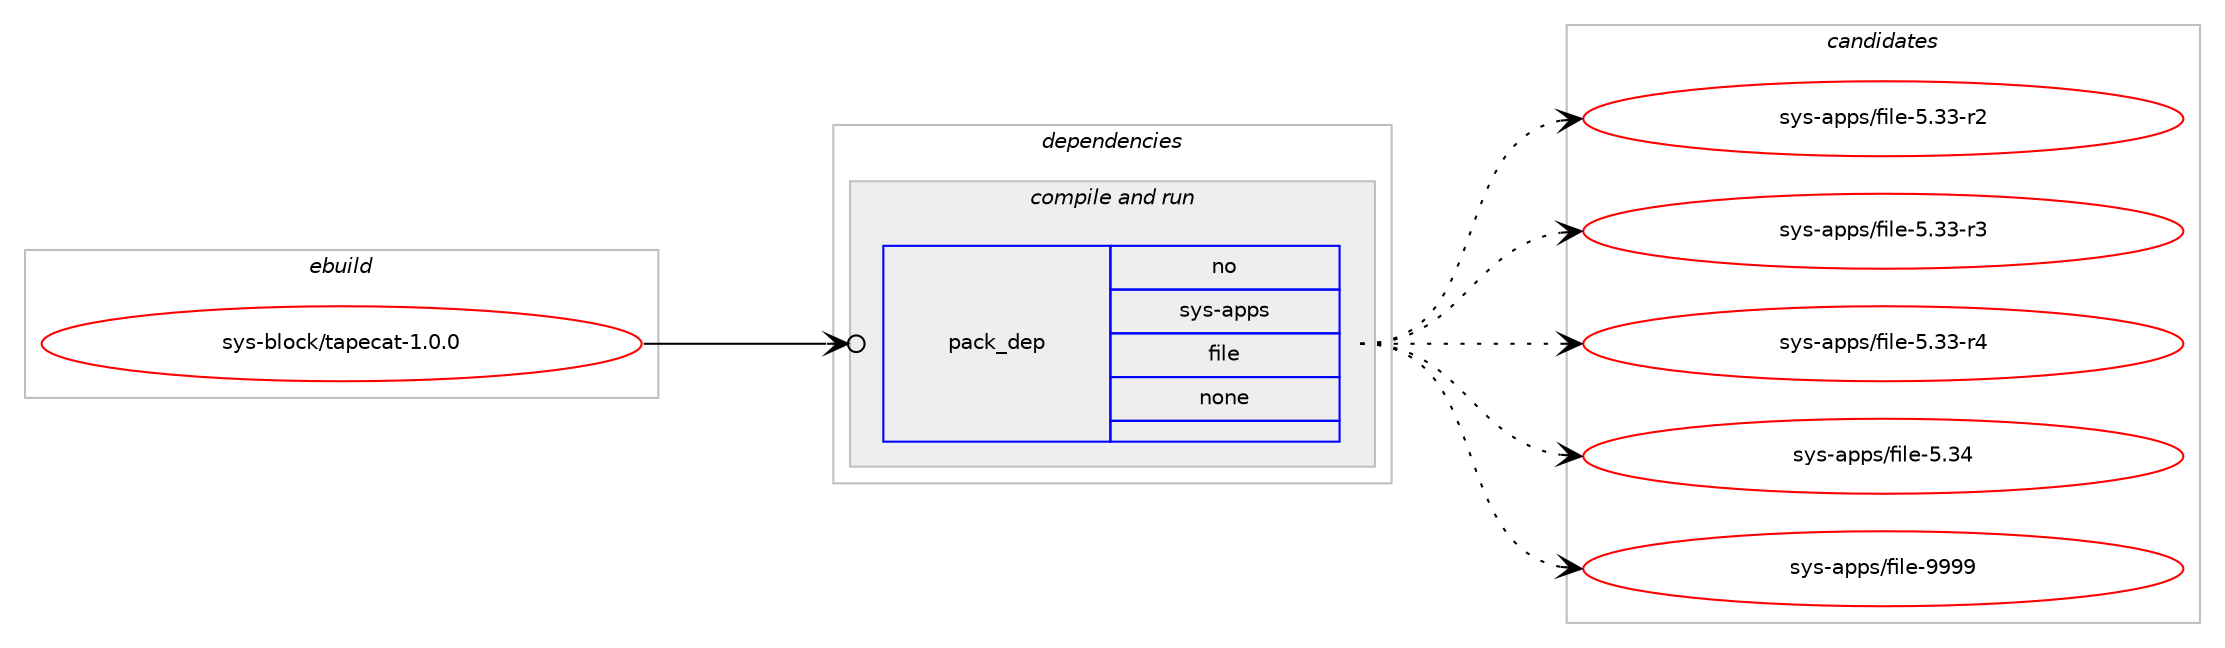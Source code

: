 digraph prolog {

# *************
# Graph options
# *************

newrank=true;
concentrate=true;
compound=true;
graph [rankdir=LR,fontname=Helvetica,fontsize=10,ranksep=1.5];#, ranksep=2.5, nodesep=0.2];
edge  [arrowhead=vee];
node  [fontname=Helvetica,fontsize=10];

# **********
# The ebuild
# **********

subgraph cluster_leftcol {
color=gray;
rank=same;
label=<<i>ebuild</i>>;
id [label="sys-block/tapecat-1.0.0", color=red, width=4, href="../sys-block/tapecat-1.0.0.svg"];
}

# ****************
# The dependencies
# ****************

subgraph cluster_midcol {
color=gray;
label=<<i>dependencies</i>>;
subgraph cluster_compile {
fillcolor="#eeeeee";
style=filled;
label=<<i>compile</i>>;
}
subgraph cluster_compileandrun {
fillcolor="#eeeeee";
style=filled;
label=<<i>compile and run</i>>;
subgraph pack319 {
dependency418 [label=<<TABLE BORDER="0" CELLBORDER="1" CELLSPACING="0" CELLPADDING="4" WIDTH="220"><TR><TD ROWSPAN="6" CELLPADDING="30">pack_dep</TD></TR><TR><TD WIDTH="110">no</TD></TR><TR><TD>sys-apps</TD></TR><TR><TD>file</TD></TR><TR><TD>none</TD></TR><TR><TD></TD></TR></TABLE>>, shape=none, color=blue];
}
id:e -> dependency418:w [weight=20,style="solid",arrowhead="odotvee"];
}
subgraph cluster_run {
fillcolor="#eeeeee";
style=filled;
label=<<i>run</i>>;
}
}

# **************
# The candidates
# **************

subgraph cluster_choices {
rank=same;
color=gray;
label=<<i>candidates</i>>;

subgraph choice319 {
color=black;
nodesep=1;
choice11512111545971121121154710210510810145534651514511450 [label="sys-apps/file-5.33-r2", color=red, width=4,href="../sys-apps/file-5.33-r2.svg"];
choice11512111545971121121154710210510810145534651514511451 [label="sys-apps/file-5.33-r3", color=red, width=4,href="../sys-apps/file-5.33-r3.svg"];
choice11512111545971121121154710210510810145534651514511452 [label="sys-apps/file-5.33-r4", color=red, width=4,href="../sys-apps/file-5.33-r4.svg"];
choice1151211154597112112115471021051081014553465152 [label="sys-apps/file-5.34", color=red, width=4,href="../sys-apps/file-5.34.svg"];
choice1151211154597112112115471021051081014557575757 [label="sys-apps/file-9999", color=red, width=4,href="../sys-apps/file-9999.svg"];
dependency418:e -> choice11512111545971121121154710210510810145534651514511450:w [style=dotted,weight="100"];
dependency418:e -> choice11512111545971121121154710210510810145534651514511451:w [style=dotted,weight="100"];
dependency418:e -> choice11512111545971121121154710210510810145534651514511452:w [style=dotted,weight="100"];
dependency418:e -> choice1151211154597112112115471021051081014553465152:w [style=dotted,weight="100"];
dependency418:e -> choice1151211154597112112115471021051081014557575757:w [style=dotted,weight="100"];
}
}

}
